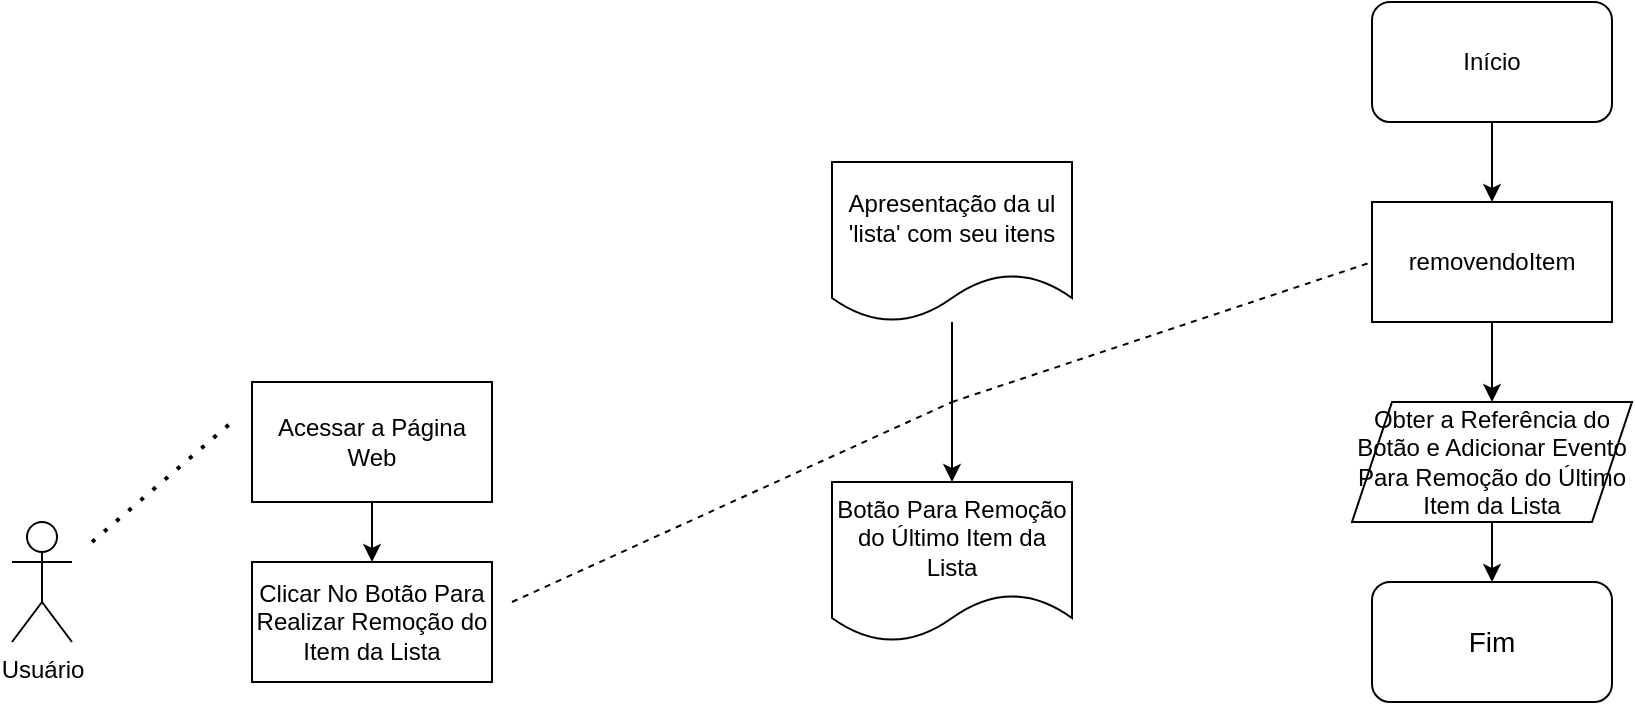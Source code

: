 <mxfile>
    <diagram id="V7Jx3A7uO0_b20nxBk6G" name="remover-item-lista">
        <mxGraphModel dx="1242" dy="563" grid="1" gridSize="10" guides="1" tooltips="1" connect="1" arrows="1" fold="1" page="1" pageScale="1" pageWidth="827" pageHeight="1169" math="0" shadow="0">
            <root>
                <mxCell id="0"/>
                <mxCell id="1" parent="0"/>
                <mxCell id="2" value="Usuário" style="shape=umlActor;verticalLabelPosition=bottom;verticalAlign=top;html=1;outlineConnect=0;" vertex="1" parent="1">
                    <mxGeometry x="60" y="320" width="30" height="60" as="geometry"/>
                </mxCell>
                <mxCell id="6" value="" style="edgeStyle=none;html=1;" edge="1" parent="1" source="3" target="5">
                    <mxGeometry relative="1" as="geometry"/>
                </mxCell>
                <mxCell id="3" value="Acessar a Página Web" style="rounded=0;whiteSpace=wrap;html=1;" vertex="1" parent="1">
                    <mxGeometry x="180" y="250" width="120" height="60" as="geometry"/>
                </mxCell>
                <mxCell id="5" value="Clicar No Botão Para Realizar Remoção do Item da Lista" style="rounded=0;whiteSpace=wrap;html=1;" vertex="1" parent="1">
                    <mxGeometry x="180" y="340" width="120" height="60" as="geometry"/>
                </mxCell>
                <mxCell id="9" value="" style="edgeStyle=none;html=1;" edge="1" parent="1" source="7" target="8">
                    <mxGeometry relative="1" as="geometry"/>
                </mxCell>
                <mxCell id="7" value="Apresentação da ul 'lista' com seu itens" style="shape=document;whiteSpace=wrap;html=1;boundedLbl=1;" vertex="1" parent="1">
                    <mxGeometry x="470" y="140" width="120" height="80" as="geometry"/>
                </mxCell>
                <mxCell id="8" value="Botão Para Remoção do Último Item da Lista" style="shape=document;whiteSpace=wrap;html=1;boundedLbl=1;" vertex="1" parent="1">
                    <mxGeometry x="470" y="300" width="120" height="80" as="geometry"/>
                </mxCell>
                <mxCell id="TXEDZEzkQOgzHMXpvlX2-12" value="" style="edgeStyle=none;html=1;fontSize=14;" edge="1" parent="1" source="10" target="11">
                    <mxGeometry relative="1" as="geometry"/>
                </mxCell>
                <mxCell id="10" value="Início" style="rounded=1;whiteSpace=wrap;html=1;" vertex="1" parent="1">
                    <mxGeometry x="740" y="60" width="120" height="60" as="geometry"/>
                </mxCell>
                <mxCell id="TXEDZEzkQOgzHMXpvlX2-13" value="" style="edgeStyle=none;html=1;fontSize=14;" edge="1" parent="1" source="11" target="12">
                    <mxGeometry relative="1" as="geometry"/>
                </mxCell>
                <mxCell id="11" value="removendoItem" style="rounded=0;whiteSpace=wrap;html=1;" vertex="1" parent="1">
                    <mxGeometry x="740" y="160" width="120" height="60" as="geometry"/>
                </mxCell>
                <mxCell id="TXEDZEzkQOgzHMXpvlX2-15" value="" style="edgeStyle=none;html=1;fontSize=14;" edge="1" parent="1" source="12" target="TXEDZEzkQOgzHMXpvlX2-14">
                    <mxGeometry relative="1" as="geometry"/>
                </mxCell>
                <mxCell id="12" value="Obter a Referência do Botão e Adicionar Evento Para Remoção do Último Item da Lista" style="shape=parallelogram;perimeter=parallelogramPerimeter;whiteSpace=wrap;html=1;fixedSize=1;" vertex="1" parent="1">
                    <mxGeometry x="730" y="260" width="140" height="60" as="geometry"/>
                </mxCell>
                <mxCell id="TXEDZEzkQOgzHMXpvlX2-14" value="Fim" style="rounded=1;whiteSpace=wrap;html=1;fontSize=14;" vertex="1" parent="1">
                    <mxGeometry x="740" y="350" width="120" height="60" as="geometry"/>
                </mxCell>
                <mxCell id="TXEDZEzkQOgzHMXpvlX2-16" value="" style="endArrow=none;dashed=1;html=1;dashPattern=1 3;strokeWidth=2;fontSize=14;" edge="1" parent="1">
                    <mxGeometry width="50" height="50" relative="1" as="geometry">
                        <mxPoint x="100" y="330" as="sourcePoint"/>
                        <mxPoint x="170" y="270" as="targetPoint"/>
                    </mxGeometry>
                </mxCell>
                <mxCell id="TXEDZEzkQOgzHMXpvlX2-17" value="" style="endArrow=none;dashed=1;html=1;fontSize=14;" edge="1" parent="1">
                    <mxGeometry width="50" height="50" relative="1" as="geometry">
                        <mxPoint x="310" y="360" as="sourcePoint"/>
                        <mxPoint x="530" y="260" as="targetPoint"/>
                    </mxGeometry>
                </mxCell>
                <mxCell id="TXEDZEzkQOgzHMXpvlX2-18" value="" style="endArrow=none;dashed=1;html=1;fontSize=14;entryX=0;entryY=0.5;entryDx=0;entryDy=0;" edge="1" parent="1" target="11">
                    <mxGeometry width="50" height="50" relative="1" as="geometry">
                        <mxPoint x="530" y="260" as="sourcePoint"/>
                        <mxPoint x="590" y="210" as="targetPoint"/>
                    </mxGeometry>
                </mxCell>
            </root>
        </mxGraphModel>
    </diagram>
    <diagram id="0ydSrW6ecd4754sd1q15" name="removendoItem">
        <mxGraphModel dx="1461" dy="662" grid="1" gridSize="10" guides="1" tooltips="1" connect="1" arrows="1" fold="1" page="1" pageScale="1" pageWidth="827" pageHeight="1169" math="0" shadow="0">
            <root>
                <mxCell id="0"/>
                <mxCell id="1" parent="0"/>
                <mxCell id="BZVZmFEX8y6k6KcjuUOi-1" value="&lt;font style=&quot;font-size: 24px;&quot;&gt;removendoItem&lt;/font&gt;" style="text;html=1;strokeColor=none;fillColor=none;align=center;verticalAlign=middle;whiteSpace=wrap;rounded=0;" vertex="1" parent="1">
                    <mxGeometry x="192" y="50" width="444" height="110" as="geometry"/>
                </mxCell>
                <mxCell id="C99Q7rxW0zUttDbI0Bog-3" value="" style="edgeStyle=none;html=1;fontSize=14;" edge="1" parent="1" source="BZVZmFEX8y6k6KcjuUOi-2" target="C99Q7rxW0zUttDbI0Bog-1">
                    <mxGeometry relative="1" as="geometry"/>
                </mxCell>
                <mxCell id="BZVZmFEX8y6k6KcjuUOi-2" value="Obter a Referência da Lista Não Ordenada '&lt;span style=&quot;font-size: 12px;&quot;&gt;lista'&lt;/span&gt;" style="shape=parallelogram;perimeter=parallelogramPerimeter;whiteSpace=wrap;html=1;fixedSize=1;fontSize=14;" vertex="1" parent="1">
                    <mxGeometry x="327" y="160" width="174" height="70" as="geometry"/>
                </mxCell>
                <mxCell id="GYgaBvrgBWeeEveexXhf-1" value="Usar o removeChild para excluir o último &lt;font color=&quot;#d19a66&quot;&gt;&lt;span style=&quot;background-color: rgba(255, 255, 255, 0.1);&quot;&gt;item&lt;/span&gt;&lt;/font&gt;" style="whiteSpace=wrap;html=1;fontSize=14;" vertex="1" parent="1">
                    <mxGeometry x="341" y="460" width="146" height="75" as="geometry"/>
                </mxCell>
                <mxCell id="C99Q7rxW0zUttDbI0Bog-2" value="" style="edgeStyle=none;html=1;fontSize=14;" edge="1" parent="1" source="C99Q7rxW0zUttDbI0Bog-1" target="GYgaBvrgBWeeEveexXhf-1">
                    <mxGeometry relative="1" as="geometry"/>
                </mxCell>
                <mxCell id="C99Q7rxW0zUttDbI0Bog-1" value="Obter a Referência dos Itens da Lista Não Ordenada" style="shape=parallelogram;perimeter=parallelogramPerimeter;whiteSpace=wrap;html=1;fixedSize=1;fontSize=14;" vertex="1" parent="1">
                    <mxGeometry x="330" y="300" width="174" height="70" as="geometry"/>
                </mxCell>
            </root>
        </mxGraphModel>
    </diagram>
</mxfile>